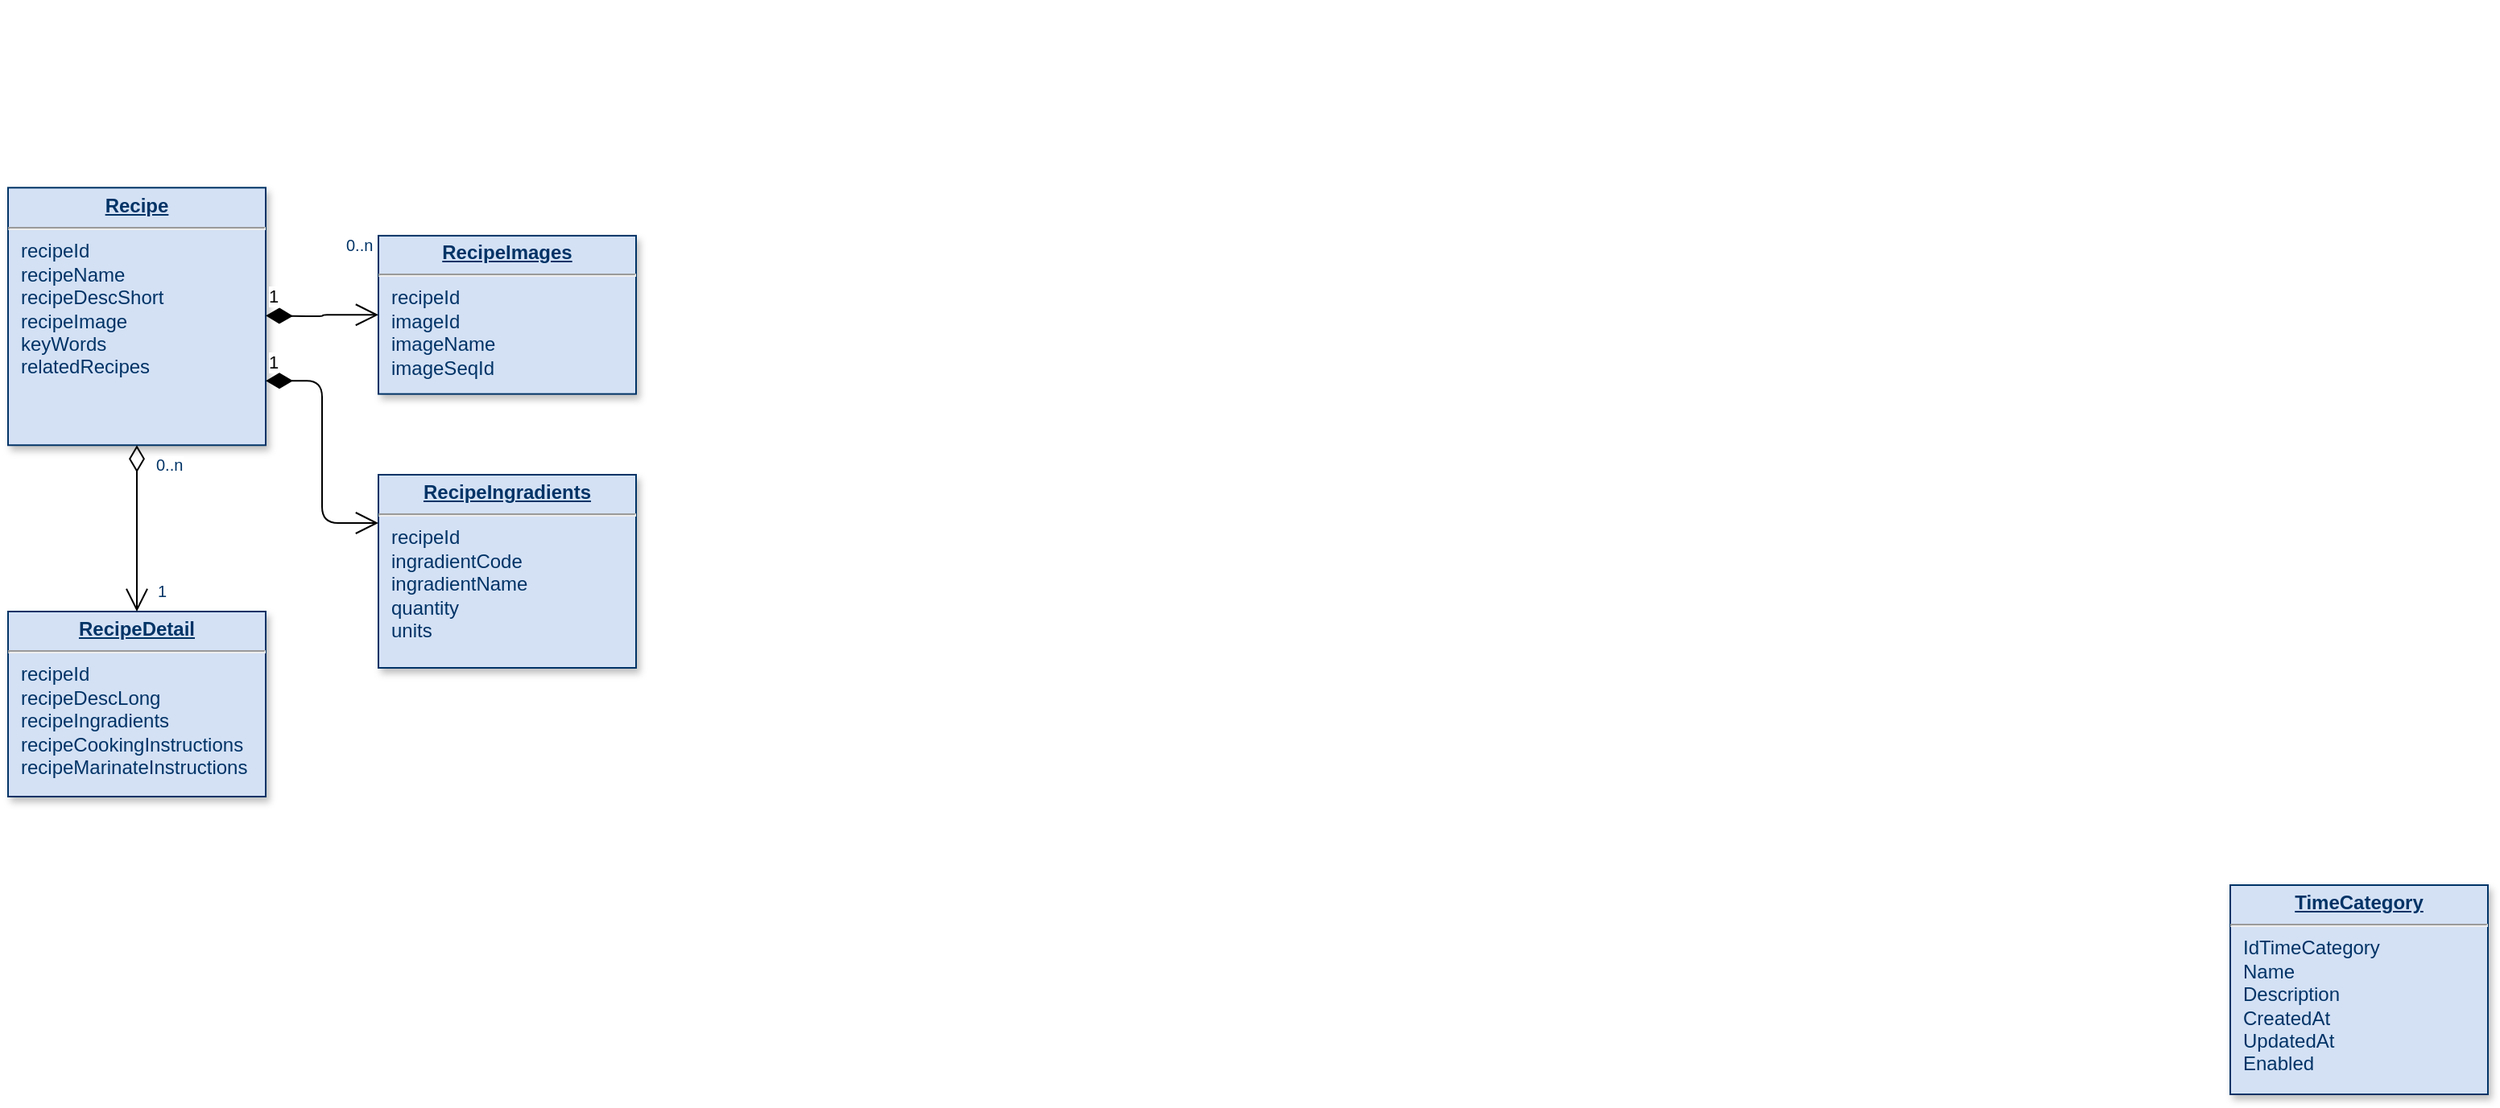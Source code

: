 <mxfile version="12.5.5" type="device"><diagram name="Page-1" id="efa7a0a1-bf9b-a30e-e6df-94a7791c09e9"><mxGraphModel dx="1022" dy="354" grid="1" gridSize="10" guides="1" tooltips="1" connect="1" arrows="1" fold="1" page="1" pageScale="1" pageWidth="826" pageHeight="1169" background="#ffffff" math="0" shadow="0"><root><mxCell id="0"/><mxCell id="1" parent="0"/><mxCell id="21" value="&lt;p style=&quot;margin: 0px ; margin-top: 4px ; text-align: center ; text-decoration: underline&quot;&gt;&lt;strong&gt;RecipeDetail&lt;/strong&gt;&lt;/p&gt;&lt;hr&gt;&lt;p style=&quot;margin: 0px ; margin-left: 8px&quot;&gt;recipeId&lt;/p&gt;&lt;p style=&quot;margin: 0px ; margin-left: 8px&quot;&gt;recipeDescLong&lt;/p&gt;&lt;p style=&quot;margin: 0px ; margin-left: 8px&quot;&gt;recipeIngradients&lt;/p&gt;&lt;p style=&quot;margin: 0px ; margin-left: 8px&quot;&gt;recipeCookingInstructions&lt;/p&gt;&lt;p style=&quot;margin: 0px ; margin-left: 8px&quot;&gt;recipeMarinateInstructions&lt;/p&gt;&lt;p style=&quot;margin: 0px ; margin-left: 8px&quot;&gt;&lt;br&gt;&lt;/p&gt;&lt;p style=&quot;margin: 0px ; margin-left: 8px&quot;&gt;&lt;br&gt;&lt;/p&gt;" style="verticalAlign=top;align=left;overflow=fill;fontSize=12;fontFamily=Helvetica;html=1;strokeColor=#003366;shadow=1;fillColor=#D4E1F5;fontColor=#003366" parent="1" vertex="1"><mxGeometry x="40" y="285" width="160" height="115" as="geometry"/></mxCell><mxCell id="25" value="&lt;p style=&quot;margin: 0px ; margin-top: 4px ; text-align: center ; text-decoration: underline&quot;&gt;&lt;strong&gt;Recipe&lt;/strong&gt;&lt;/p&gt;&lt;hr&gt;&lt;p style=&quot;margin: 0px ; margin-left: 8px&quot;&gt;recipeId&lt;br&gt;&lt;/p&gt;&lt;p style=&quot;margin: 0px ; margin-left: 8px&quot;&gt;recipeName&lt;br&gt;&lt;/p&gt;&lt;p style=&quot;margin: 0px ; margin-left: 8px&quot;&gt;recipeDescShort&lt;br&gt;&lt;/p&gt;&lt;p style=&quot;margin: 0px ; margin-left: 8px&quot;&gt;recipeImage&lt;br&gt;&lt;/p&gt;&lt;p style=&quot;margin: 0px ; margin-left: 8px&quot;&gt;keyWords&lt;br&gt;&lt;/p&gt;&lt;p style=&quot;margin: 0px ; margin-left: 8px&quot;&gt;relatedRecipes&lt;br&gt;&lt;/p&gt;" style="verticalAlign=top;align=left;overflow=fill;fontSize=12;fontFamily=Helvetica;html=1;strokeColor=#003366;shadow=1;fillColor=#D4E1F5;fontColor=#003366" parent="1" vertex="1"><mxGeometry x="40.0" y="21.64" width="160" height="160" as="geometry"/></mxCell><mxCell id="xKn-VFHfhHhaKQV8cG2d-114" value="&lt;p style=&quot;margin: 0px ; margin-top: 4px ; text-align: center ; text-decoration: underline&quot;&gt;&lt;strong&gt;RecipeImages&lt;/strong&gt;&lt;/p&gt;&lt;hr&gt;&lt;p style=&quot;margin: 0px ; margin-left: 8px&quot;&gt;recipeId&lt;br&gt;&lt;/p&gt;&lt;p style=&quot;margin: 0px ; margin-left: 8px&quot;&gt;imageId&lt;/p&gt;&lt;p style=&quot;margin: 0px ; margin-left: 8px&quot;&gt;imageName&lt;/p&gt;&lt;p style=&quot;margin: 0px ; margin-left: 8px&quot;&gt;imageSeqId&lt;/p&gt;" style="verticalAlign=top;align=left;overflow=fill;fontSize=12;fontFamily=Helvetica;html=1;strokeColor=#003366;shadow=1;fillColor=#D4E1F5;fontColor=#003366" vertex="1" parent="1"><mxGeometry x="270" y="51.46" width="160" height="98.36" as="geometry"/></mxCell><mxCell id="30" value="&lt;p style=&quot;margin: 0px; margin-top: 4px; text-align: center; text-decoration: underline;&quot;&gt;&lt;strong&gt;TimeCategory&lt;/strong&gt;&lt;/p&gt;&lt;hr /&gt;&lt;p style=&quot;margin: 0px; margin-left: 8px;&quot;&gt;IdTimeCategory&lt;/p&gt;&lt;p style=&quot;margin: 0px; margin-left: 8px;&quot;&gt;Name&lt;/p&gt;&lt;p style=&quot;margin: 0px; margin-left: 8px;&quot;&gt;Description&lt;/p&gt;&lt;p style=&quot;margin: 0px; margin-left: 8px;&quot;&gt;CreatedAt&lt;/p&gt;&lt;p style=&quot;margin: 0px; margin-left: 8px;&quot;&gt;UpdatedAt&lt;/p&gt;&lt;p style=&quot;margin: 0px; margin-left: 8px;&quot;&gt;Enabled&lt;/p&gt;" style="verticalAlign=top;align=left;overflow=fill;fontSize=12;fontFamily=Helvetica;html=1;strokeColor=#003366;shadow=1;fillColor=#D4E1F5;fontColor=#003366" parent="1" vertex="1"><mxGeometry x="1420.0" y="455.0" width="160" height="130" as="geometry"/></mxCell><mxCell id="90" value="" style="endArrow=open;endSize=12;startArrow=diamondThin;startSize=14;startFill=0;edgeStyle=orthogonalEdgeStyle" parent="1" source="25" target="21" edge="1"><mxGeometry x="620" y="340" as="geometry"><mxPoint x="620" y="340" as="sourcePoint"/><mxPoint x="780" y="340" as="targetPoint"/></mxGeometry></mxCell><mxCell id="91" value="0..n" style="resizable=0;align=left;verticalAlign=top;labelBackgroundColor=#ffffff;fontSize=10;strokeColor=#003366;shadow=1;fillColor=#D4E1F5;fontColor=#003366" parent="90" connectable="0" vertex="1"><mxGeometry x="-1" relative="1" as="geometry"><mxPoint x="10" as="offset"/></mxGeometry></mxCell><mxCell id="92" value="1" style="resizable=0;align=right;verticalAlign=top;labelBackgroundColor=#ffffff;fontSize=10;strokeColor=#003366;shadow=1;fillColor=#D4E1F5;fontColor=#003366" parent="90" connectable="0" vertex="1"><mxGeometry x="1" relative="1" as="geometry"><mxPoint x="20" y="-25.0" as="offset"/></mxGeometry></mxCell><mxCell id="xKn-VFHfhHhaKQV8cG2d-119" value="1" style="endArrow=open;html=1;endSize=12;startArrow=diamondThin;startSize=14;startFill=1;edgeStyle=orthogonalEdgeStyle;align=left;verticalAlign=bottom;entryX=0;entryY=0.5;entryDx=0;entryDy=0;" edge="1" parent="1" target="xKn-VFHfhHhaKQV8cG2d-114"><mxGeometry x="-1" y="3" relative="1" as="geometry"><mxPoint x="200" y="101.14" as="sourcePoint"/><mxPoint x="360" y="101.14" as="targetPoint"/></mxGeometry></mxCell><mxCell id="xKn-VFHfhHhaKQV8cG2d-120" value="0..n" style="resizable=0;align=left;verticalAlign=top;labelBackgroundColor=#ffffff;fontSize=10;strokeColor=#003366;shadow=1;fillColor=#D4E1F5;fontColor=#003366" connectable="0" vertex="1" parent="1"><mxGeometry x="210" y="-90.0" as="geometry"><mxPoint x="38" y="135" as="offset"/></mxGeometry></mxCell><mxCell id="xKn-VFHfhHhaKQV8cG2d-121" value="&lt;p style=&quot;margin: 0px ; margin-top: 4px ; text-align: center ; text-decoration: underline&quot;&gt;&lt;strong&gt;RecipeIngradients&lt;/strong&gt;&lt;/p&gt;&lt;hr&gt;&lt;p style=&quot;margin: 0px ; margin-left: 8px&quot;&gt;recipeId&lt;br&gt;&lt;/p&gt;&lt;p style=&quot;margin: 0px ; margin-left: 8px&quot;&gt;ingradientCode&lt;/p&gt;&lt;p style=&quot;margin: 0px ; margin-left: 8px&quot;&gt;ingradientName&lt;/p&gt;&lt;p style=&quot;margin: 0px ; margin-left: 8px&quot;&gt;quantity&lt;/p&gt;&lt;p style=&quot;margin: 0px ; margin-left: 8px&quot;&gt;units&lt;/p&gt;" style="verticalAlign=top;align=left;overflow=fill;fontSize=12;fontFamily=Helvetica;html=1;strokeColor=#003366;shadow=1;fillColor=#D4E1F5;fontColor=#003366" vertex="1" parent="1"><mxGeometry x="270" y="200" width="160" height="120" as="geometry"/></mxCell><mxCell id="xKn-VFHfhHhaKQV8cG2d-123" value="1" style="endArrow=open;html=1;endSize=12;startArrow=diamondThin;startSize=14;startFill=1;edgeStyle=orthogonalEdgeStyle;align=left;verticalAlign=bottom;exitX=1;exitY=0.75;exitDx=0;exitDy=0;entryX=0;entryY=0.25;entryDx=0;entryDy=0;" edge="1" parent="1" source="25" target="xKn-VFHfhHhaKQV8cG2d-121"><mxGeometry x="-1" y="3" relative="1" as="geometry"><mxPoint x="220" y="170" as="sourcePoint"/><mxPoint x="380" y="170" as="targetPoint"/></mxGeometry></mxCell></root></mxGraphModel></diagram></mxfile>